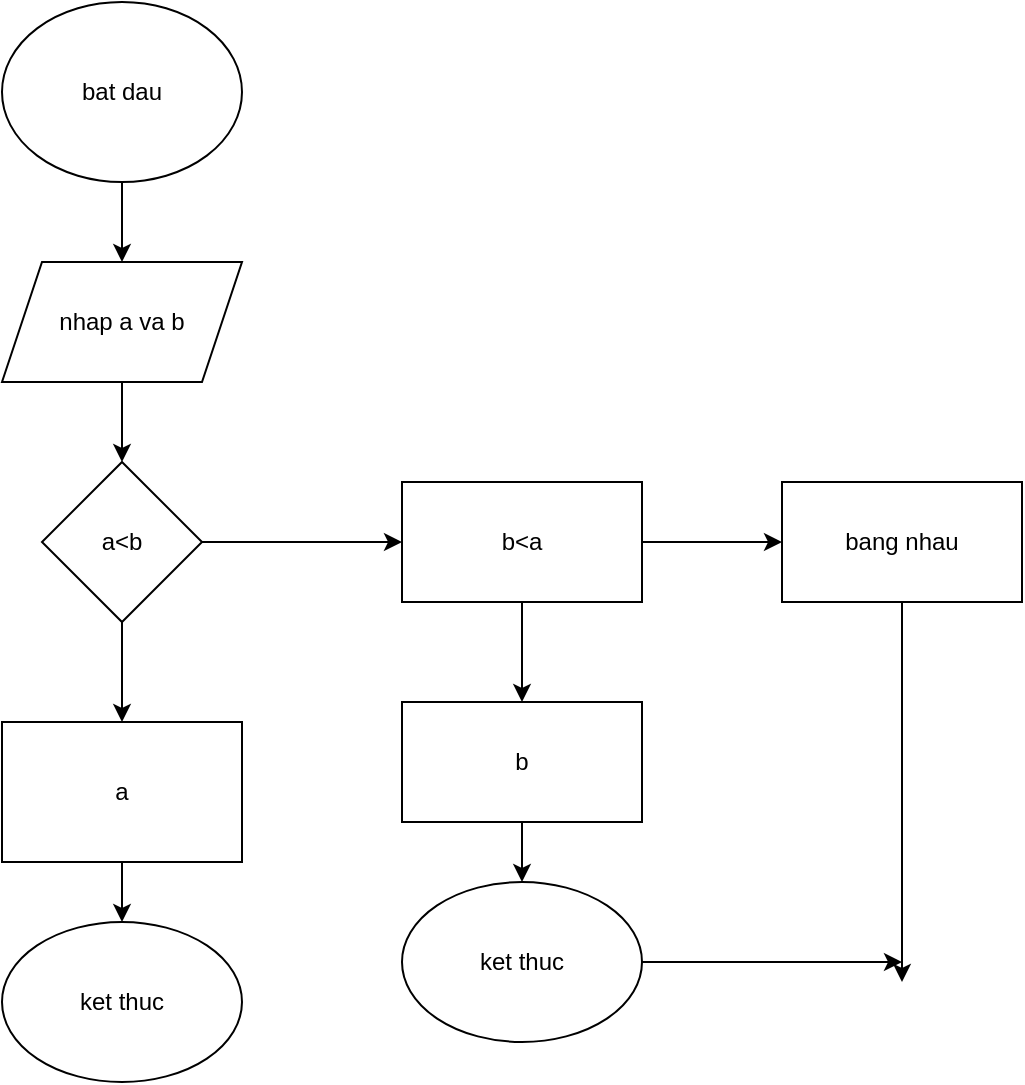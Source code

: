 <mxfile version="24.8.6">
  <diagram name="Page-1" id="RX6thqs5UdjD7-aVRRg_">
    <mxGraphModel dx="1114" dy="612" grid="1" gridSize="10" guides="1" tooltips="1" connect="1" arrows="1" fold="1" page="1" pageScale="1" pageWidth="850" pageHeight="1100" math="0" shadow="0">
      <root>
        <mxCell id="0" />
        <mxCell id="1" parent="0" />
        <mxCell id="NGcY1DxJzezFRYTDo-iz-3" style="edgeStyle=orthogonalEdgeStyle;rounded=0;orthogonalLoop=1;jettySize=auto;html=1;" edge="1" parent="1" source="NGcY1DxJzezFRYTDo-iz-2" target="NGcY1DxJzezFRYTDo-iz-4">
          <mxGeometry relative="1" as="geometry">
            <mxPoint x="120" y="250" as="targetPoint" />
          </mxGeometry>
        </mxCell>
        <mxCell id="NGcY1DxJzezFRYTDo-iz-2" value="bat dau" style="ellipse;whiteSpace=wrap;html=1;" vertex="1" parent="1">
          <mxGeometry x="60" y="90" width="120" height="90" as="geometry" />
        </mxCell>
        <mxCell id="NGcY1DxJzezFRYTDo-iz-5" style="edgeStyle=orthogonalEdgeStyle;rounded=0;orthogonalLoop=1;jettySize=auto;html=1;" edge="1" parent="1" source="NGcY1DxJzezFRYTDo-iz-4" target="NGcY1DxJzezFRYTDo-iz-6">
          <mxGeometry relative="1" as="geometry">
            <mxPoint x="120" y="360" as="targetPoint" />
          </mxGeometry>
        </mxCell>
        <mxCell id="NGcY1DxJzezFRYTDo-iz-4" value="nhap a va b" style="shape=parallelogram;perimeter=parallelogramPerimeter;whiteSpace=wrap;html=1;fixedSize=1;" vertex="1" parent="1">
          <mxGeometry x="60" y="220" width="120" height="60" as="geometry" />
        </mxCell>
        <mxCell id="NGcY1DxJzezFRYTDo-iz-8" style="edgeStyle=orthogonalEdgeStyle;rounded=0;orthogonalLoop=1;jettySize=auto;html=1;" edge="1" parent="1" source="NGcY1DxJzezFRYTDo-iz-6" target="NGcY1DxJzezFRYTDo-iz-9">
          <mxGeometry relative="1" as="geometry">
            <mxPoint x="120" y="480" as="targetPoint" />
          </mxGeometry>
        </mxCell>
        <mxCell id="NGcY1DxJzezFRYTDo-iz-12" style="edgeStyle=orthogonalEdgeStyle;rounded=0;orthogonalLoop=1;jettySize=auto;html=1;" edge="1" parent="1" source="NGcY1DxJzezFRYTDo-iz-6" target="NGcY1DxJzezFRYTDo-iz-13">
          <mxGeometry relative="1" as="geometry">
            <mxPoint x="320" y="360" as="targetPoint" />
          </mxGeometry>
        </mxCell>
        <mxCell id="NGcY1DxJzezFRYTDo-iz-6" value="a&amp;lt;b" style="rhombus;whiteSpace=wrap;html=1;" vertex="1" parent="1">
          <mxGeometry x="80" y="320" width="80" height="80" as="geometry" />
        </mxCell>
        <mxCell id="NGcY1DxJzezFRYTDo-iz-10" style="edgeStyle=orthogonalEdgeStyle;rounded=0;orthogonalLoop=1;jettySize=auto;html=1;" edge="1" parent="1" source="NGcY1DxJzezFRYTDo-iz-9" target="NGcY1DxJzezFRYTDo-iz-11">
          <mxGeometry relative="1" as="geometry">
            <mxPoint x="120" y="590" as="targetPoint" />
          </mxGeometry>
        </mxCell>
        <mxCell id="NGcY1DxJzezFRYTDo-iz-9" value="a" style="rounded=0;whiteSpace=wrap;html=1;" vertex="1" parent="1">
          <mxGeometry x="60" y="450" width="120" height="70" as="geometry" />
        </mxCell>
        <mxCell id="NGcY1DxJzezFRYTDo-iz-11" value="ket thuc" style="ellipse;whiteSpace=wrap;html=1;" vertex="1" parent="1">
          <mxGeometry x="60" y="550" width="120" height="80" as="geometry" />
        </mxCell>
        <mxCell id="NGcY1DxJzezFRYTDo-iz-14" style="edgeStyle=orthogonalEdgeStyle;rounded=0;orthogonalLoop=1;jettySize=auto;html=1;" edge="1" parent="1" source="NGcY1DxJzezFRYTDo-iz-13" target="NGcY1DxJzezFRYTDo-iz-15">
          <mxGeometry relative="1" as="geometry">
            <mxPoint x="320" y="470" as="targetPoint" />
          </mxGeometry>
        </mxCell>
        <mxCell id="NGcY1DxJzezFRYTDo-iz-18" style="edgeStyle=orthogonalEdgeStyle;rounded=0;orthogonalLoop=1;jettySize=auto;html=1;" edge="1" parent="1" source="NGcY1DxJzezFRYTDo-iz-13" target="NGcY1DxJzezFRYTDo-iz-19">
          <mxGeometry relative="1" as="geometry">
            <mxPoint x="510" y="360" as="targetPoint" />
          </mxGeometry>
        </mxCell>
        <mxCell id="NGcY1DxJzezFRYTDo-iz-13" value="b&amp;lt;a" style="rounded=0;whiteSpace=wrap;html=1;" vertex="1" parent="1">
          <mxGeometry x="260" y="330" width="120" height="60" as="geometry" />
        </mxCell>
        <mxCell id="NGcY1DxJzezFRYTDo-iz-16" style="edgeStyle=orthogonalEdgeStyle;rounded=0;orthogonalLoop=1;jettySize=auto;html=1;" edge="1" parent="1" source="NGcY1DxJzezFRYTDo-iz-15" target="NGcY1DxJzezFRYTDo-iz-17">
          <mxGeometry relative="1" as="geometry">
            <mxPoint x="320" y="570" as="targetPoint" />
          </mxGeometry>
        </mxCell>
        <mxCell id="NGcY1DxJzezFRYTDo-iz-15" value="b" style="rounded=0;whiteSpace=wrap;html=1;" vertex="1" parent="1">
          <mxGeometry x="260" y="440" width="120" height="60" as="geometry" />
        </mxCell>
        <mxCell id="NGcY1DxJzezFRYTDo-iz-21" style="edgeStyle=orthogonalEdgeStyle;rounded=0;orthogonalLoop=1;jettySize=auto;html=1;" edge="1" parent="1" source="NGcY1DxJzezFRYTDo-iz-17">
          <mxGeometry relative="1" as="geometry">
            <mxPoint x="510" y="570" as="targetPoint" />
          </mxGeometry>
        </mxCell>
        <mxCell id="NGcY1DxJzezFRYTDo-iz-17" value="ket thuc" style="ellipse;whiteSpace=wrap;html=1;" vertex="1" parent="1">
          <mxGeometry x="260" y="530" width="120" height="80" as="geometry" />
        </mxCell>
        <mxCell id="NGcY1DxJzezFRYTDo-iz-20" style="edgeStyle=orthogonalEdgeStyle;rounded=0;orthogonalLoop=1;jettySize=auto;html=1;" edge="1" parent="1" source="NGcY1DxJzezFRYTDo-iz-19">
          <mxGeometry relative="1" as="geometry">
            <mxPoint x="510" y="580" as="targetPoint" />
          </mxGeometry>
        </mxCell>
        <mxCell id="NGcY1DxJzezFRYTDo-iz-19" value="bang nhau" style="rounded=0;whiteSpace=wrap;html=1;" vertex="1" parent="1">
          <mxGeometry x="450" y="330" width="120" height="60" as="geometry" />
        </mxCell>
      </root>
    </mxGraphModel>
  </diagram>
</mxfile>
